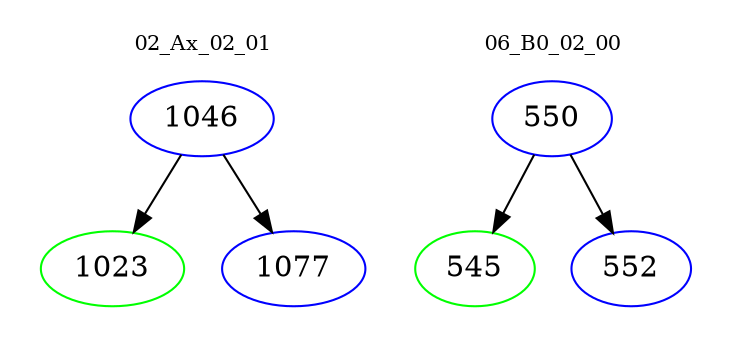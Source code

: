 digraph{
subgraph cluster_0 {
color = white
label = "02_Ax_02_01";
fontsize=10;
T0_1046 [label="1046", color="blue"]
T0_1046 -> T0_1023 [color="black"]
T0_1023 [label="1023", color="green"]
T0_1046 -> T0_1077 [color="black"]
T0_1077 [label="1077", color="blue"]
}
subgraph cluster_1 {
color = white
label = "06_B0_02_00";
fontsize=10;
T1_550 [label="550", color="blue"]
T1_550 -> T1_545 [color="black"]
T1_545 [label="545", color="green"]
T1_550 -> T1_552 [color="black"]
T1_552 [label="552", color="blue"]
}
}
